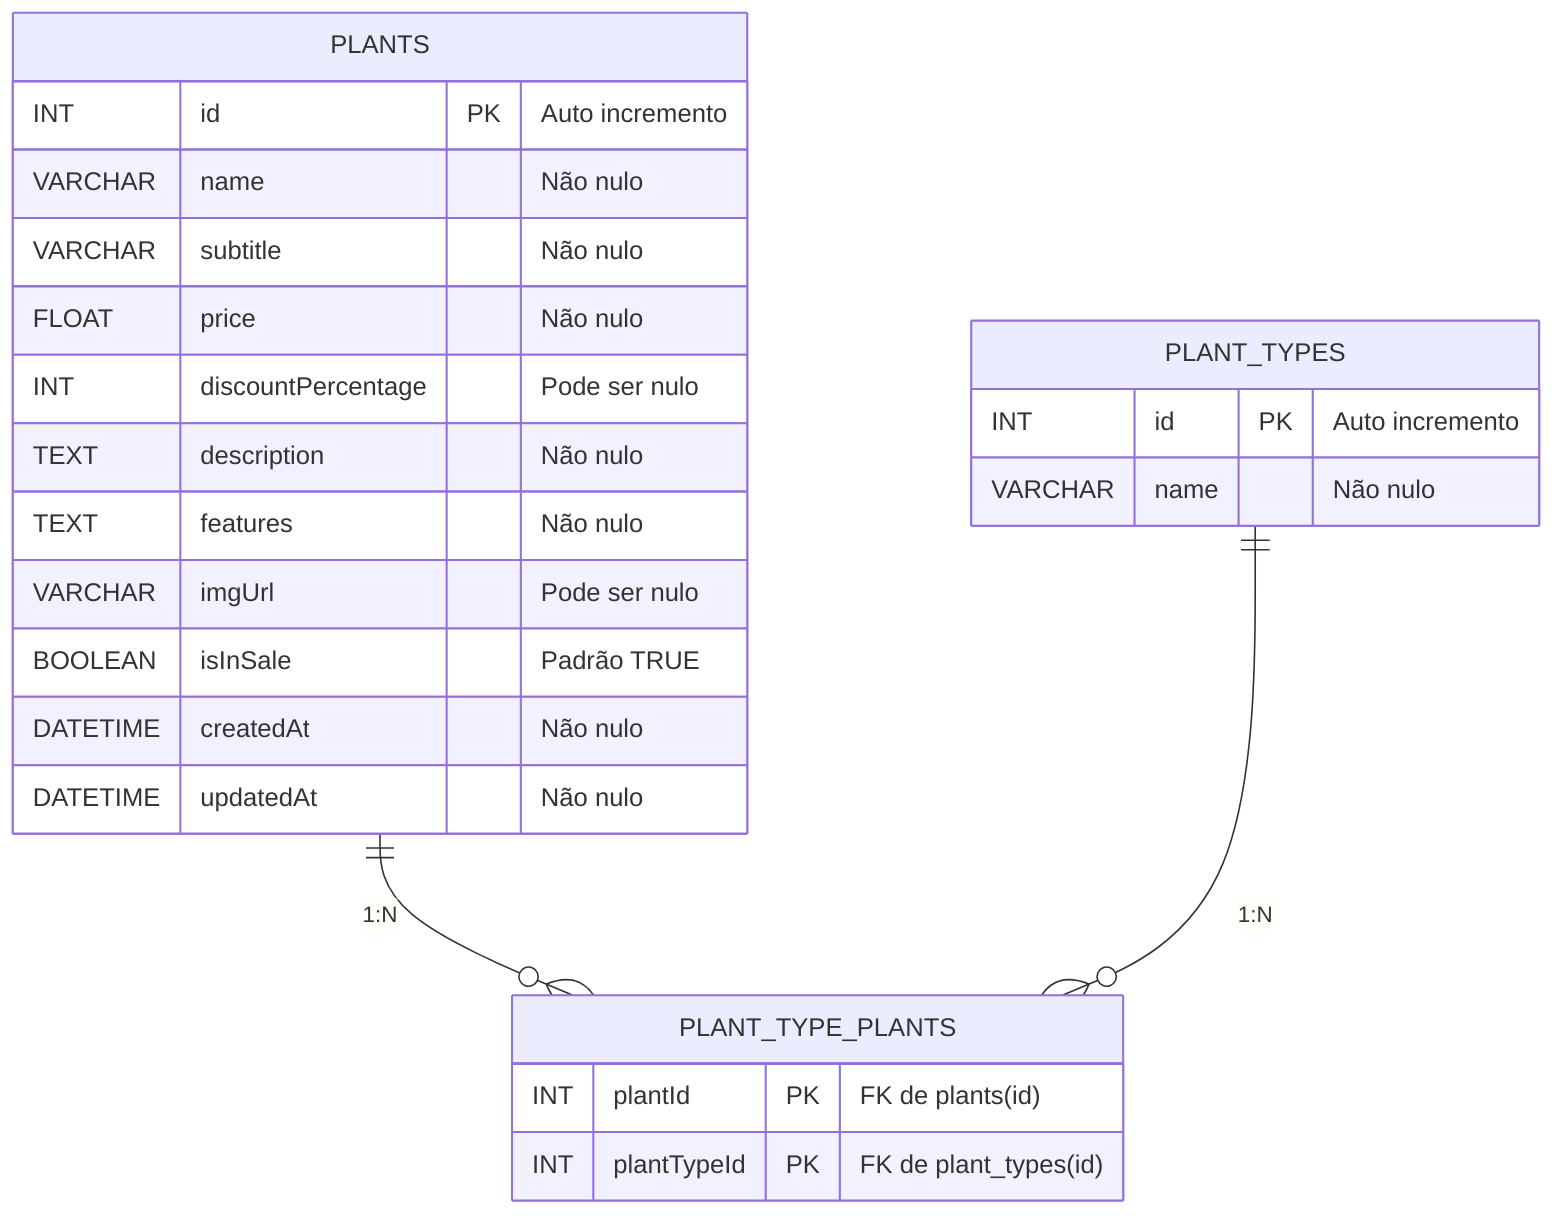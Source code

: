 erDiagram
    PLANTS {
        INT id PK "Auto incremento"
        VARCHAR name "Não nulo"
        VARCHAR subtitle "Não nulo"
        FLOAT price "Não nulo"
        INT discountPercentage "Pode ser nulo"
        TEXT description "Não nulo"
        TEXT features "Não nulo"
        VARCHAR imgUrl "Pode ser nulo"
        BOOLEAN isInSale "Padrão TRUE"
        DATETIME createdAt "Não nulo"
        DATETIME updatedAt "Não nulo"
    }
    PLANT_TYPES {
        INT id PK "Auto incremento"
        VARCHAR name "Não nulo"
    }
    PLANT_TYPE_PLANTS {
        INT plantId PK "FK de plants(id)"
        INT plantTypeId PK "FK de plant_types(id)"
    }
    
    PLANTS ||--o{ PLANT_TYPE_PLANTS : "1:N"
    PLANT_TYPES ||--o{ PLANT_TYPE_PLANTS : "1:N"